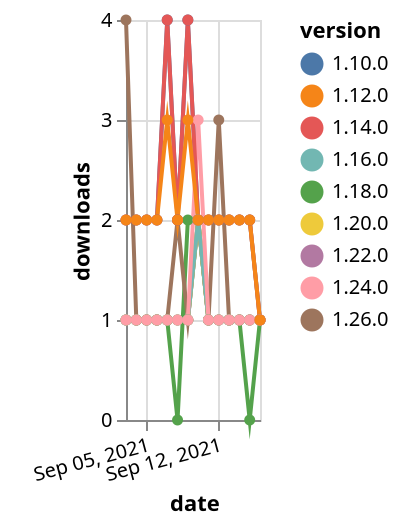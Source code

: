 {"$schema": "https://vega.github.io/schema/vega-lite/v5.json", "description": "A simple bar chart with embedded data.", "data": {"values": [{"date": "2021-09-03", "total": 204, "delta": 1, "version": "1.18.0"}, {"date": "2021-09-04", "total": 205, "delta": 1, "version": "1.18.0"}, {"date": "2021-09-05", "total": 206, "delta": 1, "version": "1.18.0"}, {"date": "2021-09-06", "total": 207, "delta": 1, "version": "1.18.0"}, {"date": "2021-09-07", "total": 208, "delta": 1, "version": "1.18.0"}, {"date": "2021-09-08", "total": 208, "delta": 0, "version": "1.18.0"}, {"date": "2021-09-09", "total": 210, "delta": 2, "version": "1.18.0"}, {"date": "2021-09-10", "total": 212, "delta": 2, "version": "1.18.0"}, {"date": "2021-09-11", "total": 213, "delta": 1, "version": "1.18.0"}, {"date": "2021-09-12", "total": 214, "delta": 1, "version": "1.18.0"}, {"date": "2021-09-13", "total": 215, "delta": 1, "version": "1.18.0"}, {"date": "2021-09-14", "total": 216, "delta": 1, "version": "1.18.0"}, {"date": "2021-09-15", "total": 216, "delta": 0, "version": "1.18.0"}, {"date": "2021-09-16", "total": 217, "delta": 1, "version": "1.18.0"}, {"date": "2021-09-03", "total": 167, "delta": 1, "version": "1.22.0"}, {"date": "2021-09-04", "total": 168, "delta": 1, "version": "1.22.0"}, {"date": "2021-09-05", "total": 169, "delta": 1, "version": "1.22.0"}, {"date": "2021-09-06", "total": 170, "delta": 1, "version": "1.22.0"}, {"date": "2021-09-07", "total": 171, "delta": 1, "version": "1.22.0"}, {"date": "2021-09-08", "total": 172, "delta": 1, "version": "1.22.0"}, {"date": "2021-09-09", "total": 173, "delta": 1, "version": "1.22.0"}, {"date": "2021-09-10", "total": 175, "delta": 2, "version": "1.22.0"}, {"date": "2021-09-11", "total": 176, "delta": 1, "version": "1.22.0"}, {"date": "2021-09-12", "total": 177, "delta": 1, "version": "1.22.0"}, {"date": "2021-09-13", "total": 178, "delta": 1, "version": "1.22.0"}, {"date": "2021-09-14", "total": 179, "delta": 1, "version": "1.22.0"}, {"date": "2021-09-15", "total": 180, "delta": 1, "version": "1.22.0"}, {"date": "2021-09-16", "total": 181, "delta": 1, "version": "1.22.0"}, {"date": "2021-09-03", "total": 3085, "delta": 2, "version": "1.10.0"}, {"date": "2021-09-04", "total": 3087, "delta": 2, "version": "1.10.0"}, {"date": "2021-09-05", "total": 3089, "delta": 2, "version": "1.10.0"}, {"date": "2021-09-06", "total": 3091, "delta": 2, "version": "1.10.0"}, {"date": "2021-09-07", "total": 3095, "delta": 4, "version": "1.10.0"}, {"date": "2021-09-08", "total": 3097, "delta": 2, "version": "1.10.0"}, {"date": "2021-09-09", "total": 3101, "delta": 4, "version": "1.10.0"}, {"date": "2021-09-10", "total": 3103, "delta": 2, "version": "1.10.0"}, {"date": "2021-09-11", "total": 3105, "delta": 2, "version": "1.10.0"}, {"date": "2021-09-12", "total": 3107, "delta": 2, "version": "1.10.0"}, {"date": "2021-09-13", "total": 3109, "delta": 2, "version": "1.10.0"}, {"date": "2021-09-14", "total": 3111, "delta": 2, "version": "1.10.0"}, {"date": "2021-09-15", "total": 3113, "delta": 2, "version": "1.10.0"}, {"date": "2021-09-16", "total": 3114, "delta": 1, "version": "1.10.0"}, {"date": "2021-09-03", "total": 134, "delta": 4, "version": "1.26.0"}, {"date": "2021-09-04", "total": 135, "delta": 1, "version": "1.26.0"}, {"date": "2021-09-05", "total": 136, "delta": 1, "version": "1.26.0"}, {"date": "2021-09-06", "total": 137, "delta": 1, "version": "1.26.0"}, {"date": "2021-09-07", "total": 138, "delta": 1, "version": "1.26.0"}, {"date": "2021-09-08", "total": 140, "delta": 2, "version": "1.26.0"}, {"date": "2021-09-09", "total": 141, "delta": 1, "version": "1.26.0"}, {"date": "2021-09-10", "total": 143, "delta": 2, "version": "1.26.0"}, {"date": "2021-09-11", "total": 144, "delta": 1, "version": "1.26.0"}, {"date": "2021-09-12", "total": 147, "delta": 3, "version": "1.26.0"}, {"date": "2021-09-13", "total": 148, "delta": 1, "version": "1.26.0"}, {"date": "2021-09-14", "total": 149, "delta": 1, "version": "1.26.0"}, {"date": "2021-09-15", "total": 150, "delta": 1, "version": "1.26.0"}, {"date": "2021-09-16", "total": 151, "delta": 1, "version": "1.26.0"}, {"date": "2021-09-03", "total": 196, "delta": 1, "version": "1.20.0"}, {"date": "2021-09-04", "total": 197, "delta": 1, "version": "1.20.0"}, {"date": "2021-09-05", "total": 198, "delta": 1, "version": "1.20.0"}, {"date": "2021-09-06", "total": 199, "delta": 1, "version": "1.20.0"}, {"date": "2021-09-07", "total": 200, "delta": 1, "version": "1.20.0"}, {"date": "2021-09-08", "total": 201, "delta": 1, "version": "1.20.0"}, {"date": "2021-09-09", "total": 202, "delta": 1, "version": "1.20.0"}, {"date": "2021-09-10", "total": 204, "delta": 2, "version": "1.20.0"}, {"date": "2021-09-11", "total": 205, "delta": 1, "version": "1.20.0"}, {"date": "2021-09-12", "total": 206, "delta": 1, "version": "1.20.0"}, {"date": "2021-09-13", "total": 207, "delta": 1, "version": "1.20.0"}, {"date": "2021-09-14", "total": 208, "delta": 1, "version": "1.20.0"}, {"date": "2021-09-15", "total": 209, "delta": 1, "version": "1.20.0"}, {"date": "2021-09-16", "total": 210, "delta": 1, "version": "1.20.0"}, {"date": "2021-09-03", "total": 251, "delta": 1, "version": "1.16.0"}, {"date": "2021-09-04", "total": 252, "delta": 1, "version": "1.16.0"}, {"date": "2021-09-05", "total": 253, "delta": 1, "version": "1.16.0"}, {"date": "2021-09-06", "total": 254, "delta": 1, "version": "1.16.0"}, {"date": "2021-09-07", "total": 255, "delta": 1, "version": "1.16.0"}, {"date": "2021-09-08", "total": 256, "delta": 1, "version": "1.16.0"}, {"date": "2021-09-09", "total": 257, "delta": 1, "version": "1.16.0"}, {"date": "2021-09-10", "total": 259, "delta": 2, "version": "1.16.0"}, {"date": "2021-09-11", "total": 260, "delta": 1, "version": "1.16.0"}, {"date": "2021-09-12", "total": 261, "delta": 1, "version": "1.16.0"}, {"date": "2021-09-13", "total": 262, "delta": 1, "version": "1.16.0"}, {"date": "2021-09-14", "total": 263, "delta": 1, "version": "1.16.0"}, {"date": "2021-09-15", "total": 264, "delta": 1, "version": "1.16.0"}, {"date": "2021-09-16", "total": 265, "delta": 1, "version": "1.16.0"}, {"date": "2021-09-03", "total": 201, "delta": 1, "version": "1.24.0"}, {"date": "2021-09-04", "total": 202, "delta": 1, "version": "1.24.0"}, {"date": "2021-09-05", "total": 203, "delta": 1, "version": "1.24.0"}, {"date": "2021-09-06", "total": 204, "delta": 1, "version": "1.24.0"}, {"date": "2021-09-07", "total": 205, "delta": 1, "version": "1.24.0"}, {"date": "2021-09-08", "total": 206, "delta": 1, "version": "1.24.0"}, {"date": "2021-09-09", "total": 207, "delta": 1, "version": "1.24.0"}, {"date": "2021-09-10", "total": 210, "delta": 3, "version": "1.24.0"}, {"date": "2021-09-11", "total": 211, "delta": 1, "version": "1.24.0"}, {"date": "2021-09-12", "total": 212, "delta": 1, "version": "1.24.0"}, {"date": "2021-09-13", "total": 213, "delta": 1, "version": "1.24.0"}, {"date": "2021-09-14", "total": 214, "delta": 1, "version": "1.24.0"}, {"date": "2021-09-15", "total": 215, "delta": 1, "version": "1.24.0"}, {"date": "2021-09-16", "total": 216, "delta": 1, "version": "1.24.0"}, {"date": "2021-09-03", "total": 2492, "delta": 2, "version": "1.14.0"}, {"date": "2021-09-04", "total": 2494, "delta": 2, "version": "1.14.0"}, {"date": "2021-09-05", "total": 2496, "delta": 2, "version": "1.14.0"}, {"date": "2021-09-06", "total": 2498, "delta": 2, "version": "1.14.0"}, {"date": "2021-09-07", "total": 2502, "delta": 4, "version": "1.14.0"}, {"date": "2021-09-08", "total": 2504, "delta": 2, "version": "1.14.0"}, {"date": "2021-09-09", "total": 2508, "delta": 4, "version": "1.14.0"}, {"date": "2021-09-10", "total": 2510, "delta": 2, "version": "1.14.0"}, {"date": "2021-09-11", "total": 2512, "delta": 2, "version": "1.14.0"}, {"date": "2021-09-12", "total": 2514, "delta": 2, "version": "1.14.0"}, {"date": "2021-09-13", "total": 2516, "delta": 2, "version": "1.14.0"}, {"date": "2021-09-14", "total": 2518, "delta": 2, "version": "1.14.0"}, {"date": "2021-09-15", "total": 2520, "delta": 2, "version": "1.14.0"}, {"date": "2021-09-16", "total": 2521, "delta": 1, "version": "1.14.0"}, {"date": "2021-09-03", "total": 2579, "delta": 2, "version": "1.12.0"}, {"date": "2021-09-04", "total": 2581, "delta": 2, "version": "1.12.0"}, {"date": "2021-09-05", "total": 2583, "delta": 2, "version": "1.12.0"}, {"date": "2021-09-06", "total": 2585, "delta": 2, "version": "1.12.0"}, {"date": "2021-09-07", "total": 2588, "delta": 3, "version": "1.12.0"}, {"date": "2021-09-08", "total": 2590, "delta": 2, "version": "1.12.0"}, {"date": "2021-09-09", "total": 2593, "delta": 3, "version": "1.12.0"}, {"date": "2021-09-10", "total": 2595, "delta": 2, "version": "1.12.0"}, {"date": "2021-09-11", "total": 2597, "delta": 2, "version": "1.12.0"}, {"date": "2021-09-12", "total": 2599, "delta": 2, "version": "1.12.0"}, {"date": "2021-09-13", "total": 2601, "delta": 2, "version": "1.12.0"}, {"date": "2021-09-14", "total": 2603, "delta": 2, "version": "1.12.0"}, {"date": "2021-09-15", "total": 2605, "delta": 2, "version": "1.12.0"}, {"date": "2021-09-16", "total": 2606, "delta": 1, "version": "1.12.0"}]}, "width": "container", "mark": {"type": "line", "point": {"filled": true}}, "encoding": {"x": {"field": "date", "type": "temporal", "timeUnit": "yearmonthdate", "title": "date", "axis": {"labelAngle": -15}}, "y": {"field": "delta", "type": "quantitative", "title": "downloads"}, "color": {"field": "version", "type": "nominal"}, "tooltip": {"field": "delta"}}}